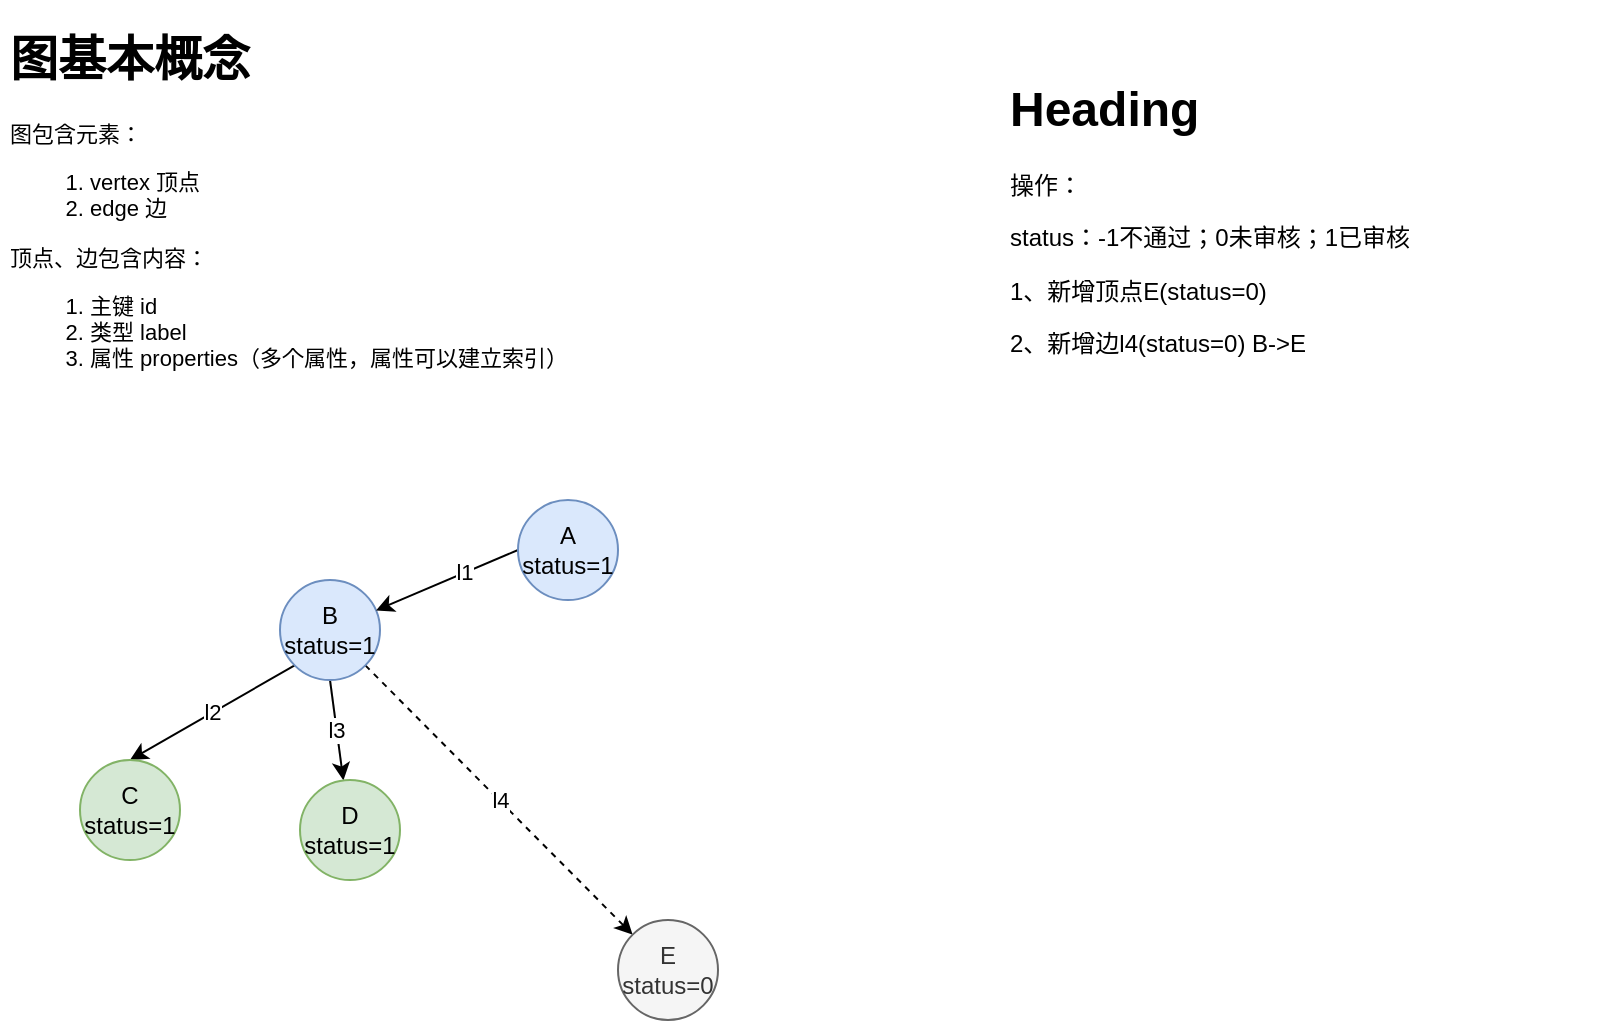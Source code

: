 <mxfile version="17.1.5" type="github">
  <diagram id="hr9dEiHEGesrQEIzNiK0" name="Page-1">
    <mxGraphModel dx="1683" dy="646" grid="1" gridSize="10" guides="1" tooltips="1" connect="1" arrows="1" fold="1" page="1" pageScale="1" pageWidth="827" pageHeight="1169" math="0" shadow="0">
      <root>
        <mxCell id="0" />
        <mxCell id="1" parent="0" />
        <mxCell id="ebm19gmncExmbUfi3R8s-6" value="l2" style="rounded=0;orthogonalLoop=1;jettySize=auto;html=1;exitX=0;exitY=1;exitDx=0;exitDy=0;entryX=0.5;entryY=0;entryDx=0;entryDy=0;" edge="1" parent="1" source="ebm19gmncExmbUfi3R8s-1" target="ebm19gmncExmbUfi3R8s-2">
          <mxGeometry relative="1" as="geometry" />
        </mxCell>
        <mxCell id="ebm19gmncExmbUfi3R8s-7" value="l3" style="rounded=0;orthogonalLoop=1;jettySize=auto;html=1;exitX=0.5;exitY=1;exitDx=0;exitDy=0;" edge="1" parent="1" source="ebm19gmncExmbUfi3R8s-1" target="ebm19gmncExmbUfi3R8s-3">
          <mxGeometry relative="1" as="geometry" />
        </mxCell>
        <mxCell id="ebm19gmncExmbUfi3R8s-14" value="l4" style="edgeStyle=none;rounded=0;orthogonalLoop=1;jettySize=auto;html=1;exitX=1;exitY=1;exitDx=0;exitDy=0;entryX=0;entryY=0;entryDx=0;entryDy=0;fontSize=11;dashed=1;" edge="1" parent="1" source="ebm19gmncExmbUfi3R8s-1" target="ebm19gmncExmbUfi3R8s-10">
          <mxGeometry relative="1" as="geometry" />
        </mxCell>
        <mxCell id="ebm19gmncExmbUfi3R8s-1" value="B&lt;br&gt;status=1" style="ellipse;whiteSpace=wrap;html=1;aspect=fixed;fillColor=#dae8fc;strokeColor=#6c8ebf;" vertex="1" parent="1">
          <mxGeometry x="150" y="530" width="50" height="50" as="geometry" />
        </mxCell>
        <mxCell id="ebm19gmncExmbUfi3R8s-2" value="C&lt;br&gt;status=1" style="ellipse;whiteSpace=wrap;html=1;aspect=fixed;fillColor=#d5e8d4;strokeColor=#82b366;" vertex="1" parent="1">
          <mxGeometry x="50" y="620" width="50" height="50" as="geometry" />
        </mxCell>
        <mxCell id="ebm19gmncExmbUfi3R8s-3" value="D&lt;br&gt;status=1" style="ellipse;whiteSpace=wrap;html=1;aspect=fixed;fillColor=#d5e8d4;strokeColor=#82b366;" vertex="1" parent="1">
          <mxGeometry x="160" y="630" width="50" height="50" as="geometry" />
        </mxCell>
        <mxCell id="ebm19gmncExmbUfi3R8s-5" style="rounded=0;orthogonalLoop=1;jettySize=auto;html=1;exitX=0;exitY=0.5;exitDx=0;exitDy=0;" edge="1" parent="1" source="ebm19gmncExmbUfi3R8s-4" target="ebm19gmncExmbUfi3R8s-1">
          <mxGeometry relative="1" as="geometry" />
        </mxCell>
        <mxCell id="ebm19gmncExmbUfi3R8s-12" value="l1" style="edgeLabel;html=1;align=center;verticalAlign=middle;resizable=0;points=[];fontSize=11;" vertex="1" connectable="0" parent="ebm19gmncExmbUfi3R8s-5">
          <mxGeometry x="-0.254" y="-1" relative="1" as="geometry">
            <mxPoint as="offset" />
          </mxGeometry>
        </mxCell>
        <mxCell id="ebm19gmncExmbUfi3R8s-4" value="A&lt;br&gt;status=1" style="ellipse;whiteSpace=wrap;html=1;aspect=fixed;fillColor=#dae8fc;strokeColor=#6c8ebf;" vertex="1" parent="1">
          <mxGeometry x="269" y="490" width="50" height="50" as="geometry" />
        </mxCell>
        <mxCell id="ebm19gmncExmbUfi3R8s-8" value="&lt;h1&gt;Heading&lt;/h1&gt;&lt;p&gt;操作：&lt;/p&gt;&lt;p&gt;status：-1不通过；0未审核；1已审核&lt;/p&gt;&lt;p&gt;1、新增顶点E(status=0)&lt;/p&gt;&lt;p&gt;2、新增边l4(status=0) B-&amp;gt;E&lt;/p&gt;" style="text;html=1;strokeColor=none;fillColor=none;spacing=5;spacingTop=-20;whiteSpace=wrap;overflow=hidden;rounded=0;" vertex="1" parent="1">
          <mxGeometry x="510" y="275" width="300" height="310" as="geometry" />
        </mxCell>
        <mxCell id="ebm19gmncExmbUfi3R8s-9" value="&lt;h1&gt;图基本概念&lt;/h1&gt;&lt;p style=&quot;font-size: 11px&quot;&gt;&lt;font style=&quot;font-size: 11px&quot;&gt;图包含元素：&lt;/font&gt;&lt;/p&gt;&lt;p style=&quot;font-size: 11px&quot;&gt;&lt;/p&gt;&lt;ol style=&quot;font-size: 11px&quot;&gt;&lt;li style=&quot;font-size: 11px&quot;&gt;&lt;font style=&quot;font-size: 11px&quot;&gt;vertex 顶点&lt;/font&gt;&lt;/li&gt;&lt;li style=&quot;font-size: 11px&quot;&gt;&lt;font style=&quot;font-size: 11px&quot;&gt;edge 边&lt;/font&gt;&lt;/li&gt;&lt;/ol&gt;&lt;div style=&quot;font-size: 11px&quot;&gt;&lt;font style=&quot;font-size: 11px&quot;&gt;顶点、边包含内容：&lt;/font&gt;&lt;/div&gt;&lt;div style=&quot;font-size: 11px&quot;&gt;&lt;ol style=&quot;font-size: 11px&quot;&gt;&lt;li style=&quot;font-size: 11px&quot;&gt;&lt;font style=&quot;font-size: 11px&quot;&gt;主键 id&lt;/font&gt;&lt;/li&gt;&lt;li style=&quot;font-size: 11px&quot;&gt;&lt;font style=&quot;font-size: 11px&quot;&gt;类型 label&lt;/font&gt;&lt;/li&gt;&lt;li style=&quot;font-size: 11px&quot;&gt;&lt;font style=&quot;font-size: 11px&quot;&gt;属性 properties（多个属性，属性可以建立索引）&lt;/font&gt;&lt;/li&gt;&lt;/ol&gt;&lt;/div&gt;&lt;p&gt;&lt;/p&gt;" style="text;html=1;strokeColor=none;fillColor=none;spacing=5;spacingTop=-20;whiteSpace=wrap;overflow=hidden;rounded=0;" vertex="1" parent="1">
          <mxGeometry x="10" y="250" width="330" height="200" as="geometry" />
        </mxCell>
        <mxCell id="ebm19gmncExmbUfi3R8s-10" value="E&lt;br&gt;status=0" style="ellipse;whiteSpace=wrap;html=1;aspect=fixed;fillColor=#f5f5f5;fontColor=#333333;strokeColor=#666666;" vertex="1" parent="1">
          <mxGeometry x="319" y="700" width="50" height="50" as="geometry" />
        </mxCell>
      </root>
    </mxGraphModel>
  </diagram>
</mxfile>
